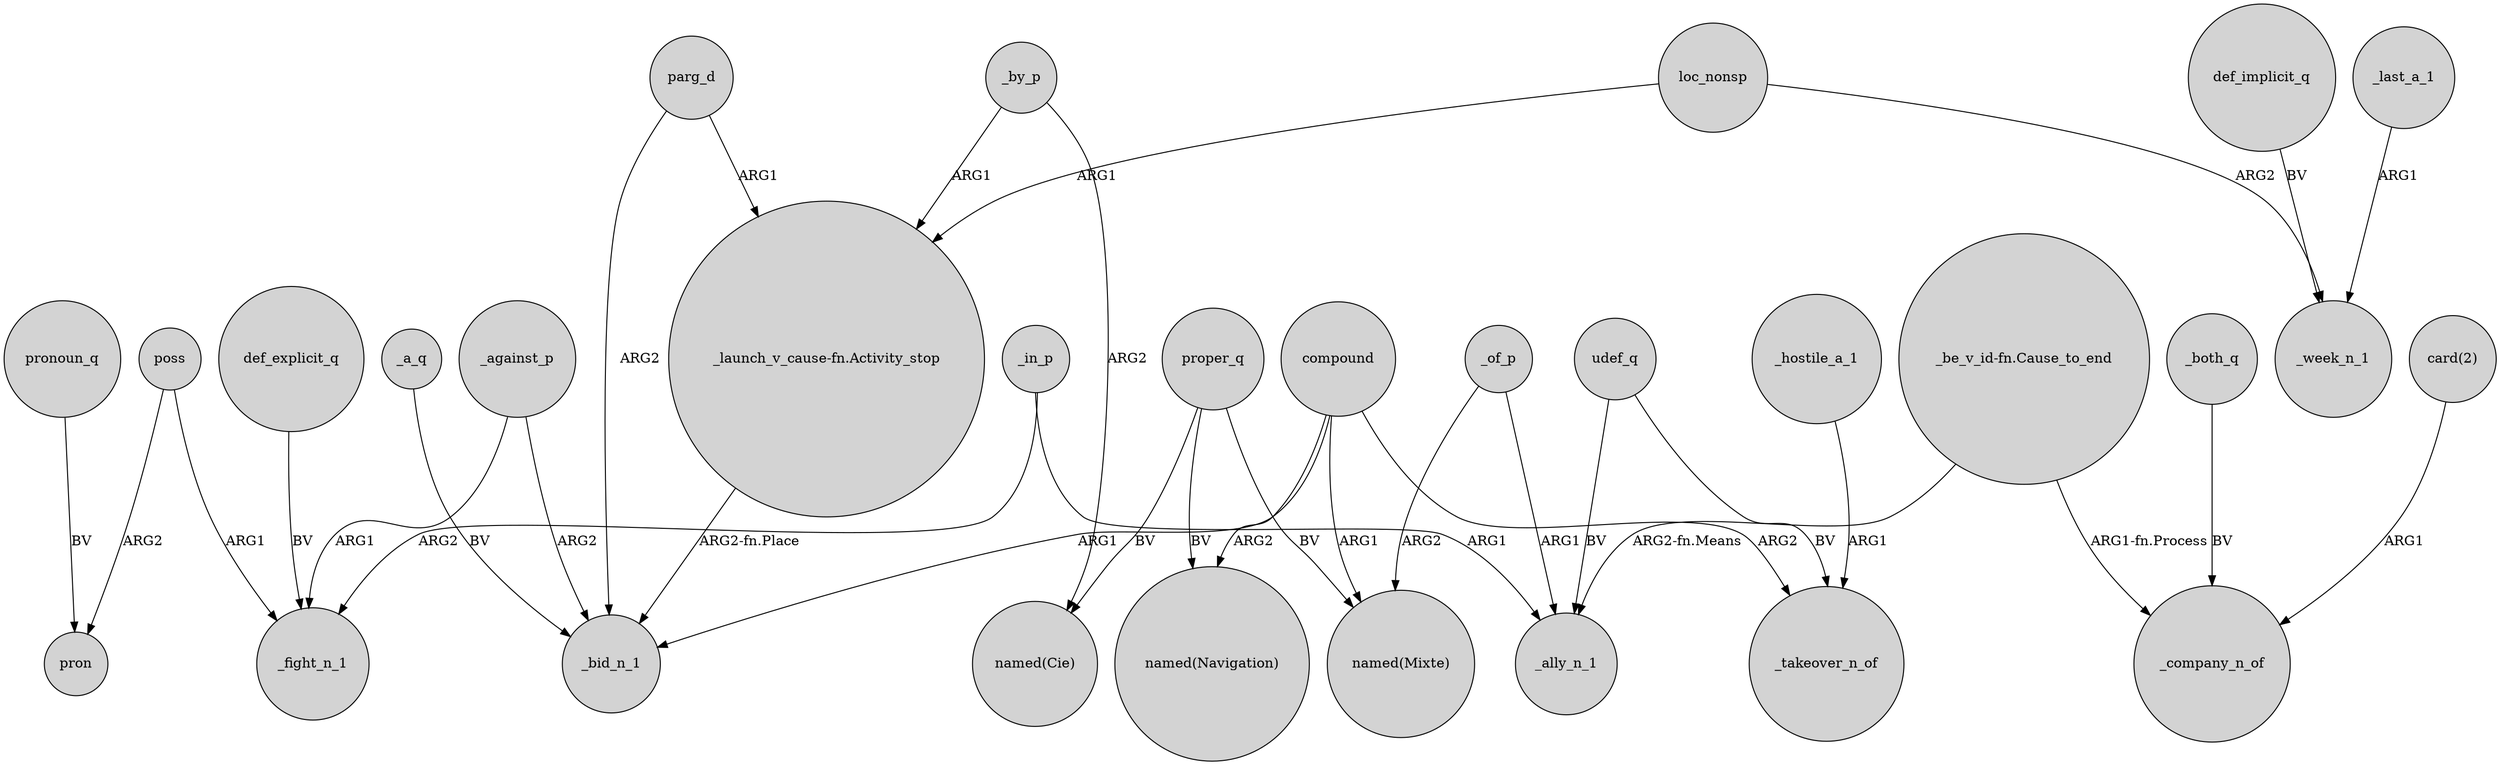 digraph {
	node [shape=circle style=filled]
	def_explicit_q -> _fight_n_1 [label=BV]
	_a_q -> _bid_n_1 [label=BV]
	"_launch_v_cause-fn.Activity_stop" -> _bid_n_1 [label="ARG2-fn.Place"]
	_against_p -> _bid_n_1 [label=ARG2]
	_against_p -> _fight_n_1 [label=ARG1]
	"_be_v_id-fn.Cause_to_end" -> _company_n_of [label="ARG1-fn.Process"]
	proper_q -> "named(Navigation)" [label=BV]
	_by_p -> "named(Cie)" [label=ARG2]
	compound -> "named(Navigation)" [label=ARG2]
	_in_p -> _fight_n_1 [label=ARG2]
	loc_nonsp -> _week_n_1 [label=ARG2]
	_by_p -> "_launch_v_cause-fn.Activity_stop" [label=ARG1]
	proper_q -> "named(Mixte)" [label=BV]
	_hostile_a_1 -> _takeover_n_of [label=ARG1]
	udef_q -> _ally_n_1 [label=BV]
	_both_q -> _company_n_of [label=BV]
	pronoun_q -> pron [label=BV]
	udef_q -> _takeover_n_of [label=BV]
	poss -> pron [label=ARG2]
	compound -> "named(Mixte)" [label=ARG1]
	_in_p -> _ally_n_1 [label=ARG1]
	_of_p -> "named(Mixte)" [label=ARG2]
	proper_q -> "named(Cie)" [label=BV]
	_last_a_1 -> _week_n_1 [label=ARG1]
	parg_d -> _bid_n_1 [label=ARG2]
	def_implicit_q -> _week_n_1 [label=BV]
	loc_nonsp -> "_launch_v_cause-fn.Activity_stop" [label=ARG1]
	"_be_v_id-fn.Cause_to_end" -> _ally_n_1 [label="ARG2-fn.Means"]
	_of_p -> _ally_n_1 [label=ARG1]
	"card(2)" -> _company_n_of [label=ARG1]
	compound -> _takeover_n_of [label=ARG2]
	parg_d -> "_launch_v_cause-fn.Activity_stop" [label=ARG1]
	poss -> _fight_n_1 [label=ARG1]
	compound -> _bid_n_1 [label=ARG1]
}
